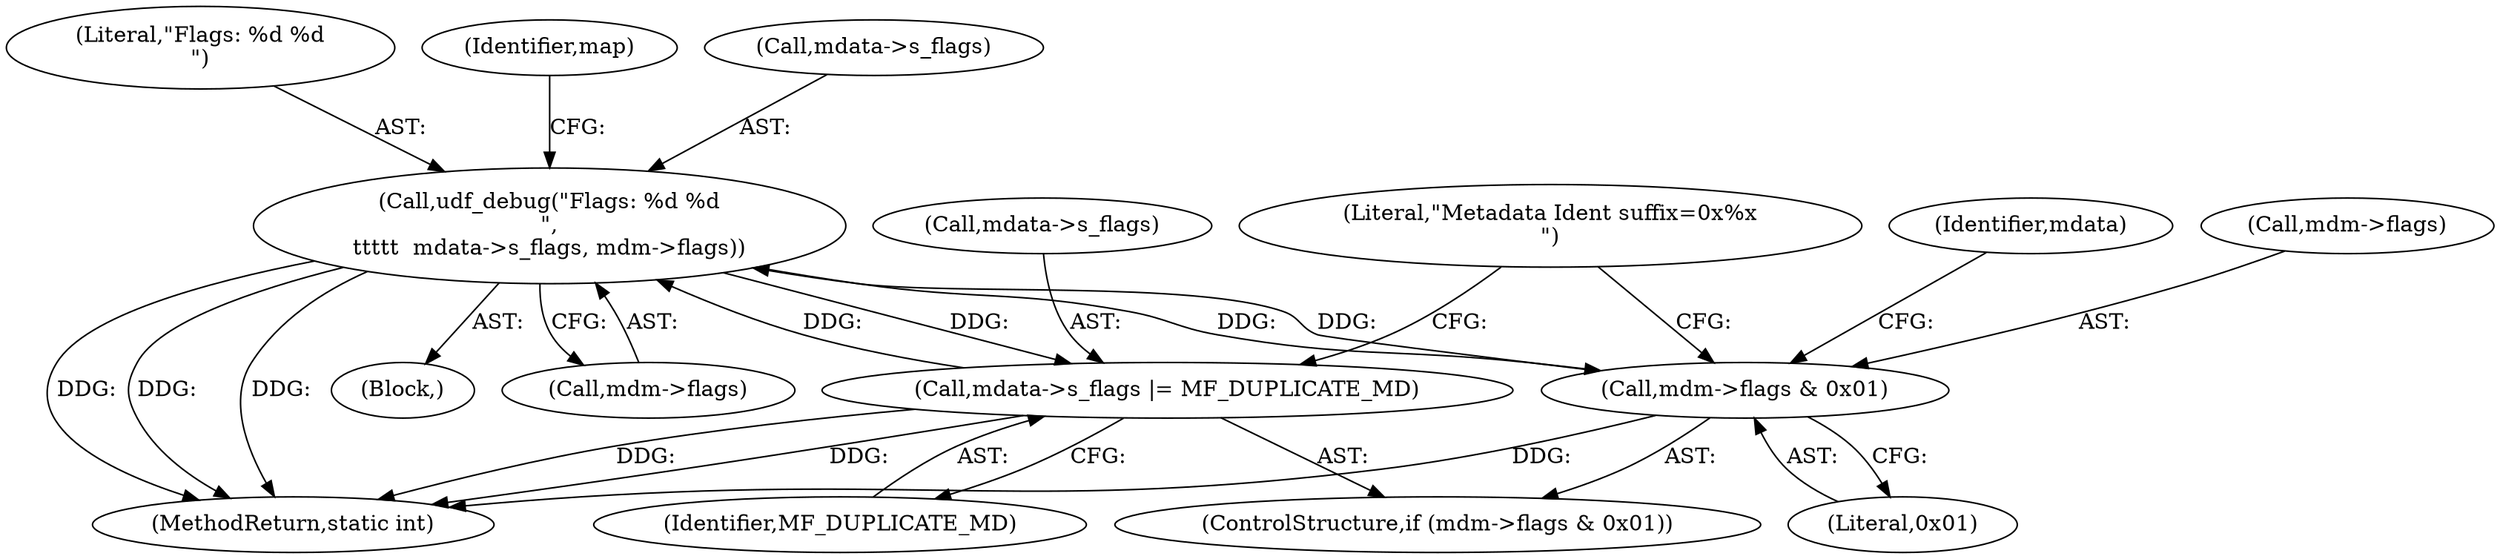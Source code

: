 digraph "0_linux_adee11b2085bee90bd8f4f52123ffb07882d6256@pointer" {
"1000601" [label="(Call,udf_debug(\"Flags: %d %d\n\",\n\t\t\t\t\t  mdata->s_flags, mdm->flags))"];
"1000555" [label="(Call,mdata->s_flags |= MF_DUPLICATE_MD)"];
"1000601" [label="(Call,udf_debug(\"Flags: %d %d\n\",\n\t\t\t\t\t  mdata->s_flags, mdm->flags))"];
"1000550" [label="(Call,mdm->flags & 0x01)"];
"1000602" [label="(Literal,\"Flags: %d %d\n\")"];
"1000557" [label="(Identifier,mdata)"];
"1000621" [label="(Identifier,map)"];
"1000561" [label="(Literal,\"Metadata Ident suffix=0x%x\n\")"];
"1000556" [label="(Call,mdata->s_flags)"];
"1000473" [label="(Block,)"];
"1000691" [label="(MethodReturn,static int)"];
"1000606" [label="(Call,mdm->flags)"];
"1000550" [label="(Call,mdm->flags & 0x01)"];
"1000555" [label="(Call,mdata->s_flags |= MF_DUPLICATE_MD)"];
"1000559" [label="(Identifier,MF_DUPLICATE_MD)"];
"1000554" [label="(Literal,0x01)"];
"1000551" [label="(Call,mdm->flags)"];
"1000603" [label="(Call,mdata->s_flags)"];
"1000601" [label="(Call,udf_debug(\"Flags: %d %d\n\",\n\t\t\t\t\t  mdata->s_flags, mdm->flags))"];
"1000549" [label="(ControlStructure,if (mdm->flags & 0x01))"];
"1000601" -> "1000473"  [label="AST: "];
"1000601" -> "1000606"  [label="CFG: "];
"1000602" -> "1000601"  [label="AST: "];
"1000603" -> "1000601"  [label="AST: "];
"1000606" -> "1000601"  [label="AST: "];
"1000621" -> "1000601"  [label="CFG: "];
"1000601" -> "1000691"  [label="DDG: "];
"1000601" -> "1000691"  [label="DDG: "];
"1000601" -> "1000691"  [label="DDG: "];
"1000601" -> "1000550"  [label="DDG: "];
"1000601" -> "1000555"  [label="DDG: "];
"1000555" -> "1000601"  [label="DDG: "];
"1000550" -> "1000601"  [label="DDG: "];
"1000555" -> "1000549"  [label="AST: "];
"1000555" -> "1000559"  [label="CFG: "];
"1000556" -> "1000555"  [label="AST: "];
"1000559" -> "1000555"  [label="AST: "];
"1000561" -> "1000555"  [label="CFG: "];
"1000555" -> "1000691"  [label="DDG: "];
"1000555" -> "1000691"  [label="DDG: "];
"1000550" -> "1000549"  [label="AST: "];
"1000550" -> "1000554"  [label="CFG: "];
"1000551" -> "1000550"  [label="AST: "];
"1000554" -> "1000550"  [label="AST: "];
"1000557" -> "1000550"  [label="CFG: "];
"1000561" -> "1000550"  [label="CFG: "];
"1000550" -> "1000691"  [label="DDG: "];
}
